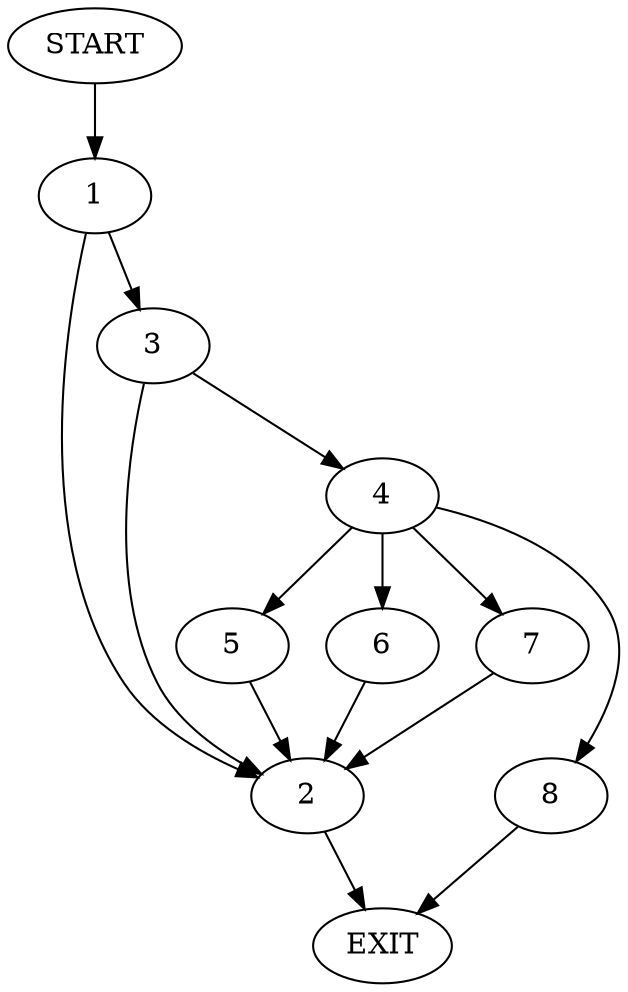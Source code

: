 digraph {
0 [label="START"];
1;
2;
3;
4;
5;
6;
7;
8;
9 [label="EXIT"];
0 -> 1;
1 -> 2;
1 -> 3;
2 -> 9;
3 -> 2;
3 -> 4;
4 -> 5;
4 -> 6;
4 -> 7;
4 -> 8;
8 -> 9;
6 -> 2;
5 -> 2;
7 -> 2;
}